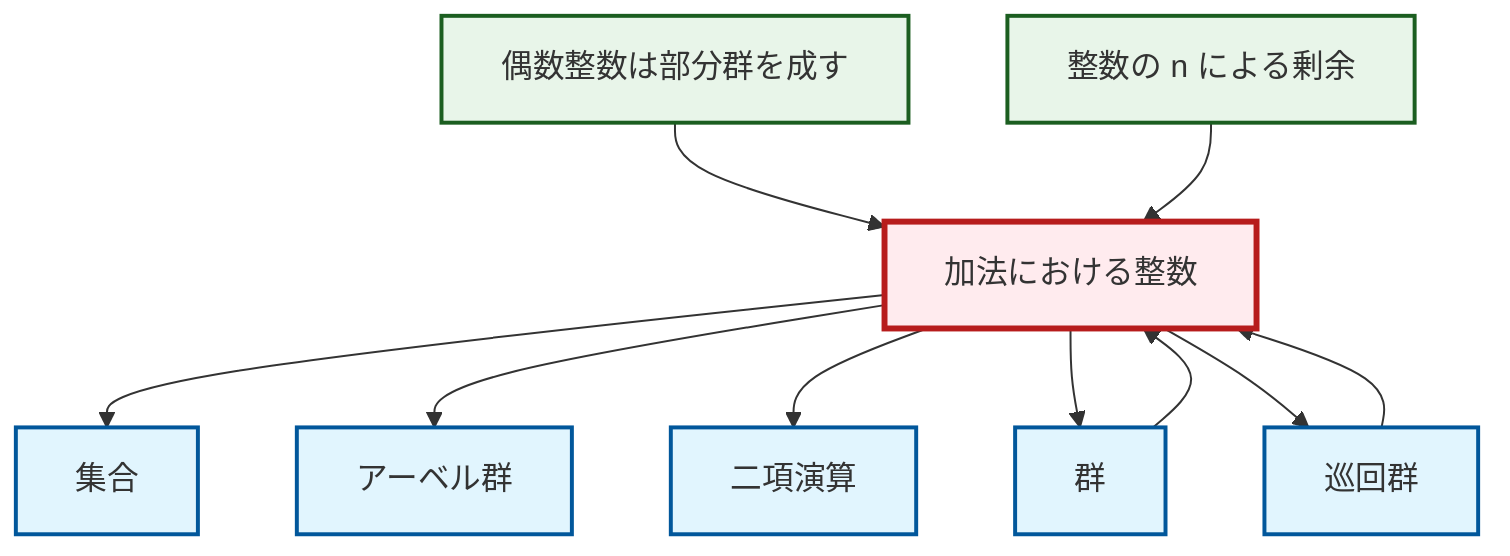 graph TD
    classDef definition fill:#e1f5fe,stroke:#01579b,stroke-width:2px
    classDef theorem fill:#f3e5f5,stroke:#4a148c,stroke-width:2px
    classDef axiom fill:#fff3e0,stroke:#e65100,stroke-width:2px
    classDef example fill:#e8f5e9,stroke:#1b5e20,stroke-width:2px
    classDef current fill:#ffebee,stroke:#b71c1c,stroke-width:3px
    def-set["集合"]:::definition
    ex-even-integers-subgroup["偶数整数は部分群を成す"]:::example
    ex-quotient-integers-mod-n["整数の n による剰余"]:::example
    def-abelian-group["アーベル群"]:::definition
    ex-integers-addition["加法における整数"]:::example
    def-group["群"]:::definition
    def-cyclic-group["巡回群"]:::definition
    def-binary-operation["二項演算"]:::definition
    ex-even-integers-subgroup --> ex-integers-addition
    ex-integers-addition --> def-set
    ex-integers-addition --> def-abelian-group
    ex-integers-addition --> def-binary-operation
    ex-quotient-integers-mod-n --> ex-integers-addition
    def-cyclic-group --> ex-integers-addition
    ex-integers-addition --> def-group
    ex-integers-addition --> def-cyclic-group
    def-group --> ex-integers-addition
    class ex-integers-addition current